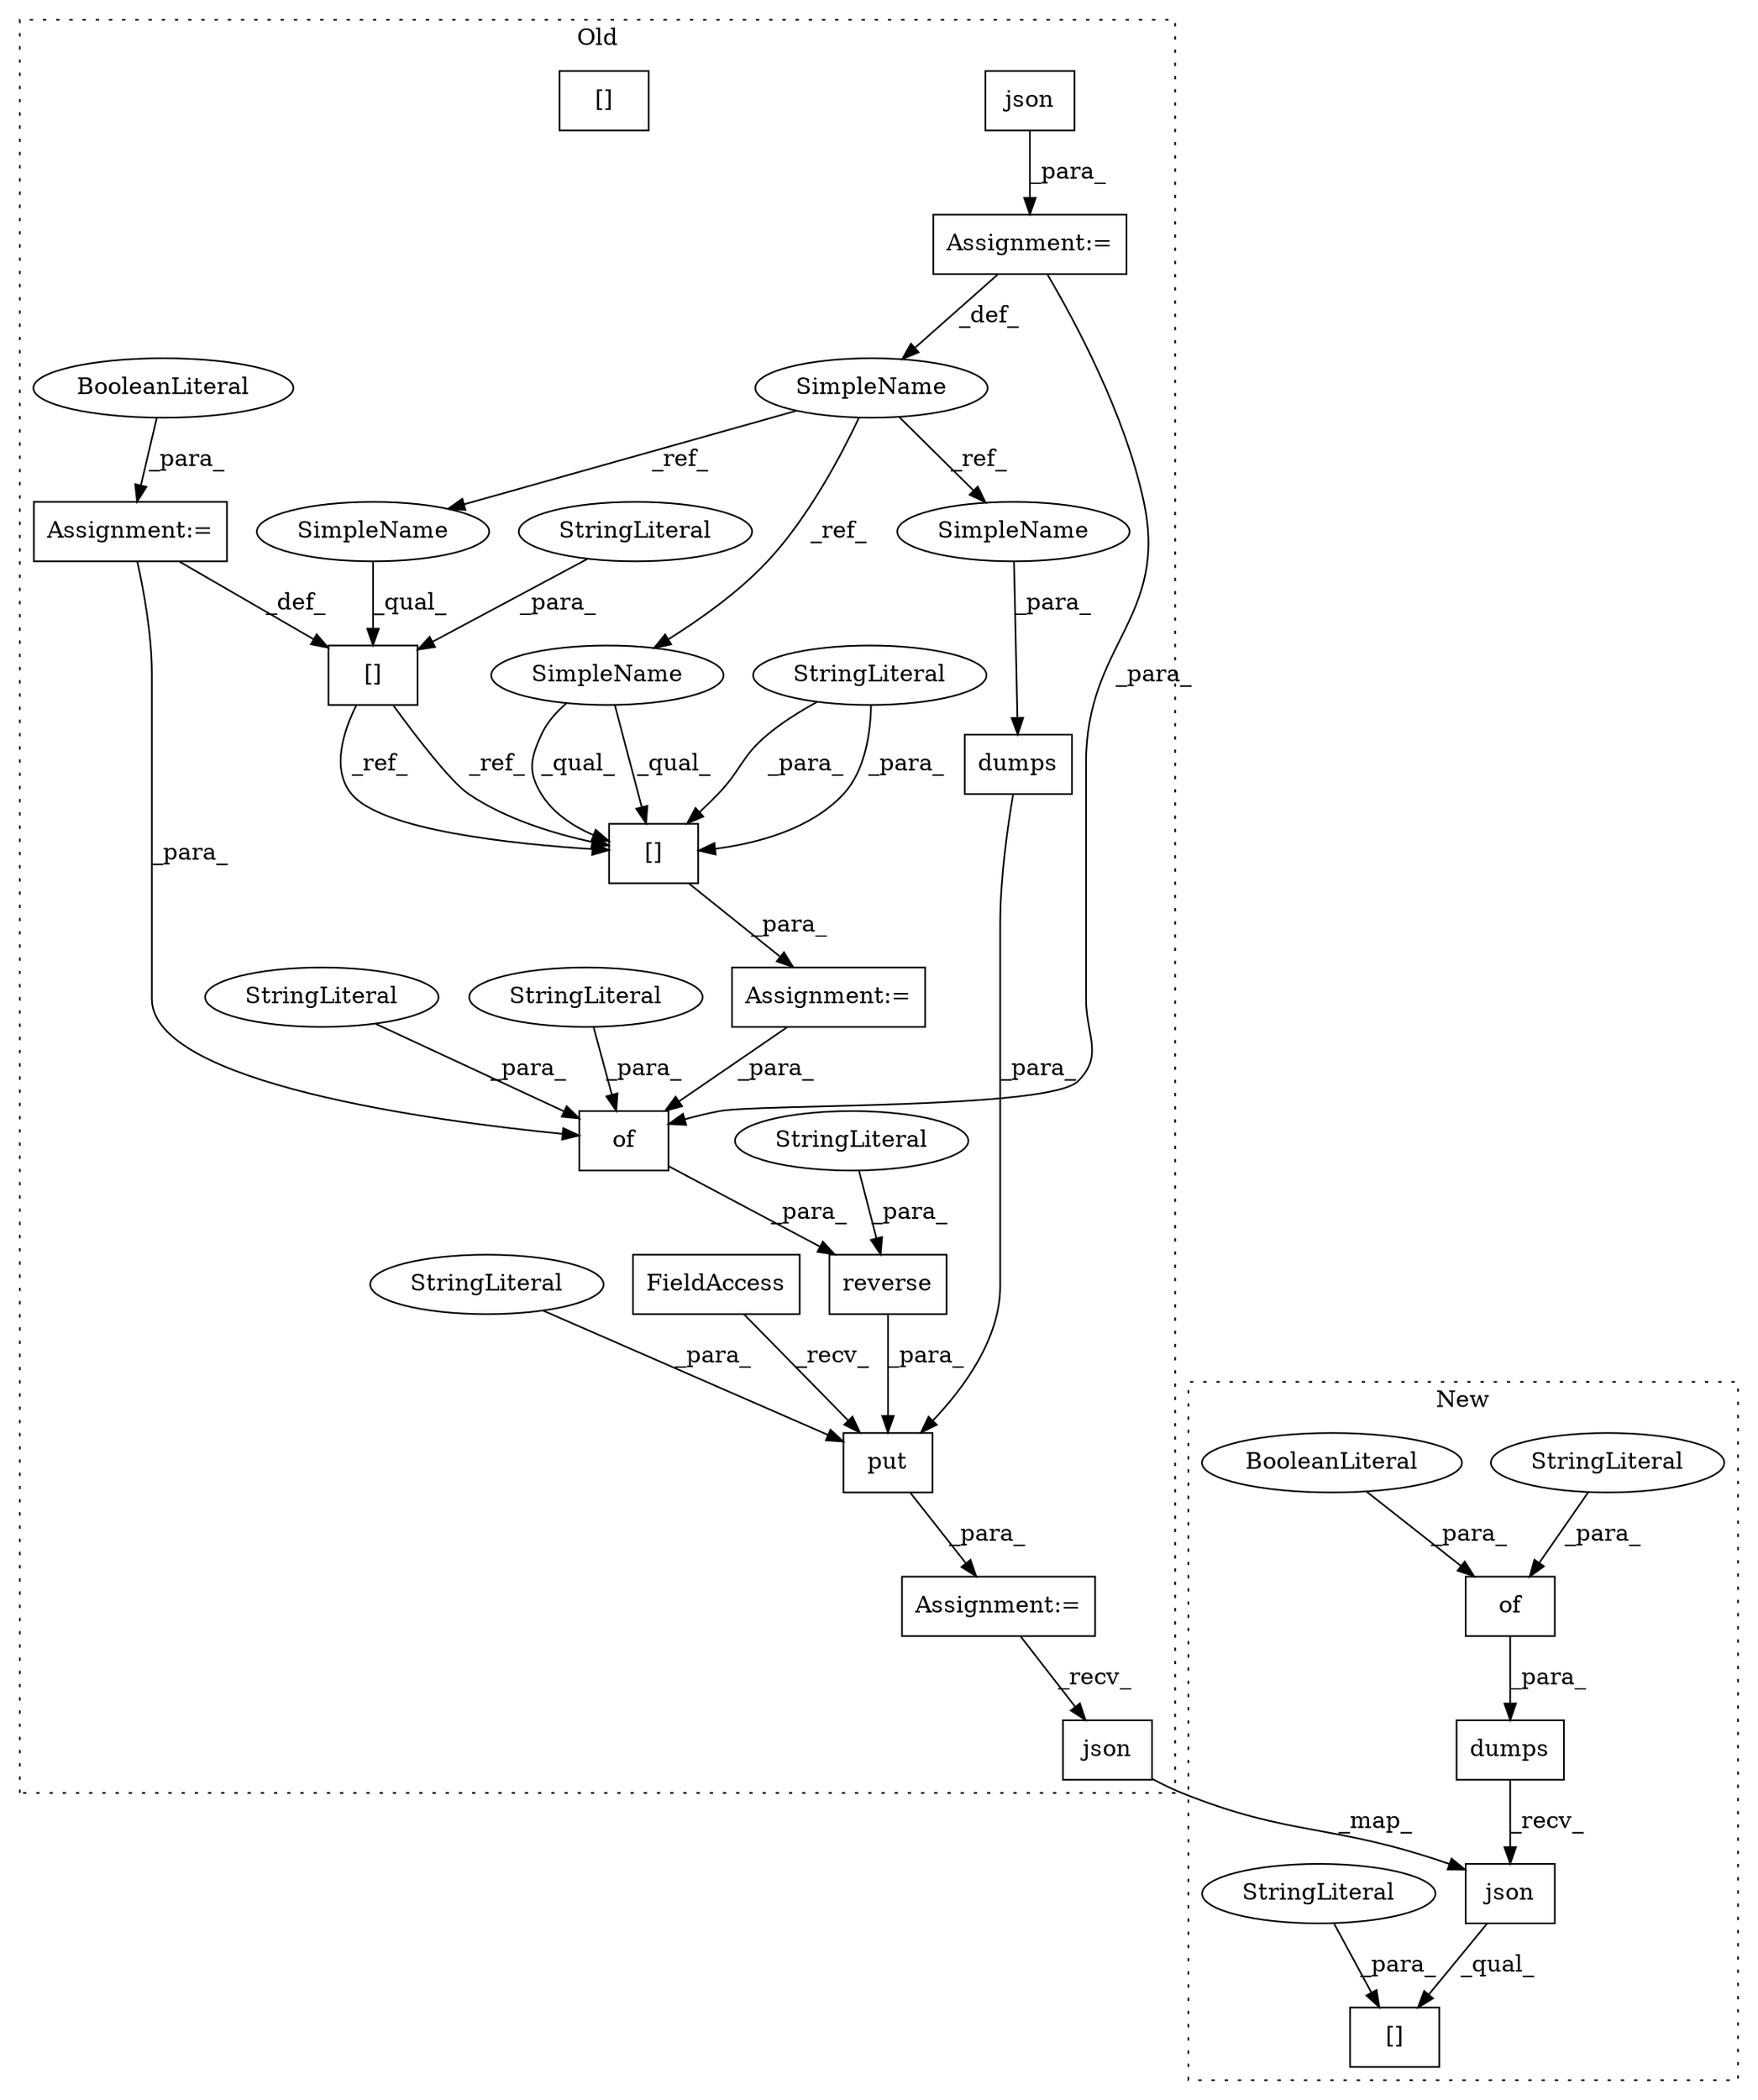 digraph G {
subgraph cluster0 {
1 [label="json" a="32" s="19370" l="6" shape="box"];
4 [label="Assignment:=" a="7" s="19422" l="1" shape="box"];
5 [label="[]" a="2" s="19382,19402" l="6,1" shape="box"];
7 [label="StringLiteral" a="45" s="19388" l="14" shape="ellipse"];
8 [label="Assignment:=" a="7" s="19360" l="1" shape="box"];
10 [label="[]" a="2" s="19423,19433" l="6,1" shape="box"];
11 [label="of" a="32" s="19488,19526" l="3,1" shape="box"];
12 [label="dumps" a="32" s="19534,19545" l="6,1" shape="box"];
14 [label="SimpleName" a="42" s="19355" l="5" shape="ellipse"];
15 [label="json" a="32" s="19597" l="6" shape="box"];
17 [label="reverse" a="32" s="19465,19527" l="8,1" shape="box"];
18 [label="StringLiteral" a="45" s="19473" l="10" shape="ellipse"];
19 [label="Assignment:=" a="7" s="19448" l="1" shape="box"];
20 [label="StringLiteral" a="45" s="19505" l="9" shape="ellipse"];
21 [label="Assignment:=" a="7" s="19403" l="1" shape="box"];
22 [label="BooleanLiteral" a="9" s="19404" l="4" shape="ellipse"];
23 [label="StringLiteral" a="45" s="19429" l="4" shape="ellipse"];
25 [label="StringLiteral" a="45" s="19491" l="4" shape="ellipse"];
26 [label="put" a="32" s="19461,19565" l="4,1" shape="box"];
27 [label="FieldAccess" a="22" s="19449" l="11" shape="box"];
28 [label="StringLiteral" a="45" s="19547" l="18" shape="ellipse"];
29 [label="SimpleName" a="42" s="19382" l="5" shape="ellipse"];
30 [label="SimpleName" a="42" s="19540" l="5" shape="ellipse"];
31 [label="SimpleName" a="42" s="19423" l="5" shape="ellipse"];
32 [label="[]" a="2" s="19423,19433" l="6,1" shape="box"];
label = "Old";
style="dotted";
}
subgraph cluster1 {
2 [label="of" a="32" s="18791,18813" l="3,1" shape="box"];
3 [label="StringLiteral" a="45" s="18794" l="14" shape="ellipse"];
6 [label="BooleanLiteral" a="9" s="18809" l="4" shape="ellipse"];
9 [label="[]" a="2" s="18850,18870" l="16,1" shape="box"];
13 [label="dumps" a="32" s="18781,18814" l="6,1" shape="box"];
16 [label="json" a="32" s="18859" l="6" shape="box"];
24 [label="StringLiteral" a="45" s="18866" l="4" shape="ellipse"];
label = "New";
style="dotted";
}
1 -> 8 [label="_para_"];
2 -> 13 [label="_para_"];
3 -> 2 [label="_para_"];
4 -> 11 [label="_para_"];
5 -> 32 [label="_ref_"];
5 -> 32 [label="_ref_"];
6 -> 2 [label="_para_"];
7 -> 5 [label="_para_"];
8 -> 11 [label="_para_"];
8 -> 14 [label="_def_"];
11 -> 17 [label="_para_"];
12 -> 26 [label="_para_"];
13 -> 16 [label="_recv_"];
14 -> 31 [label="_ref_"];
14 -> 29 [label="_ref_"];
14 -> 30 [label="_ref_"];
15 -> 16 [label="_map_"];
16 -> 9 [label="_qual_"];
17 -> 26 [label="_para_"];
18 -> 17 [label="_para_"];
19 -> 15 [label="_recv_"];
20 -> 11 [label="_para_"];
21 -> 5 [label="_def_"];
21 -> 11 [label="_para_"];
22 -> 21 [label="_para_"];
23 -> 32 [label="_para_"];
23 -> 32 [label="_para_"];
24 -> 9 [label="_para_"];
25 -> 11 [label="_para_"];
26 -> 19 [label="_para_"];
27 -> 26 [label="_recv_"];
28 -> 26 [label="_para_"];
29 -> 5 [label="_qual_"];
30 -> 12 [label="_para_"];
31 -> 32 [label="_qual_"];
31 -> 32 [label="_qual_"];
32 -> 4 [label="_para_"];
}